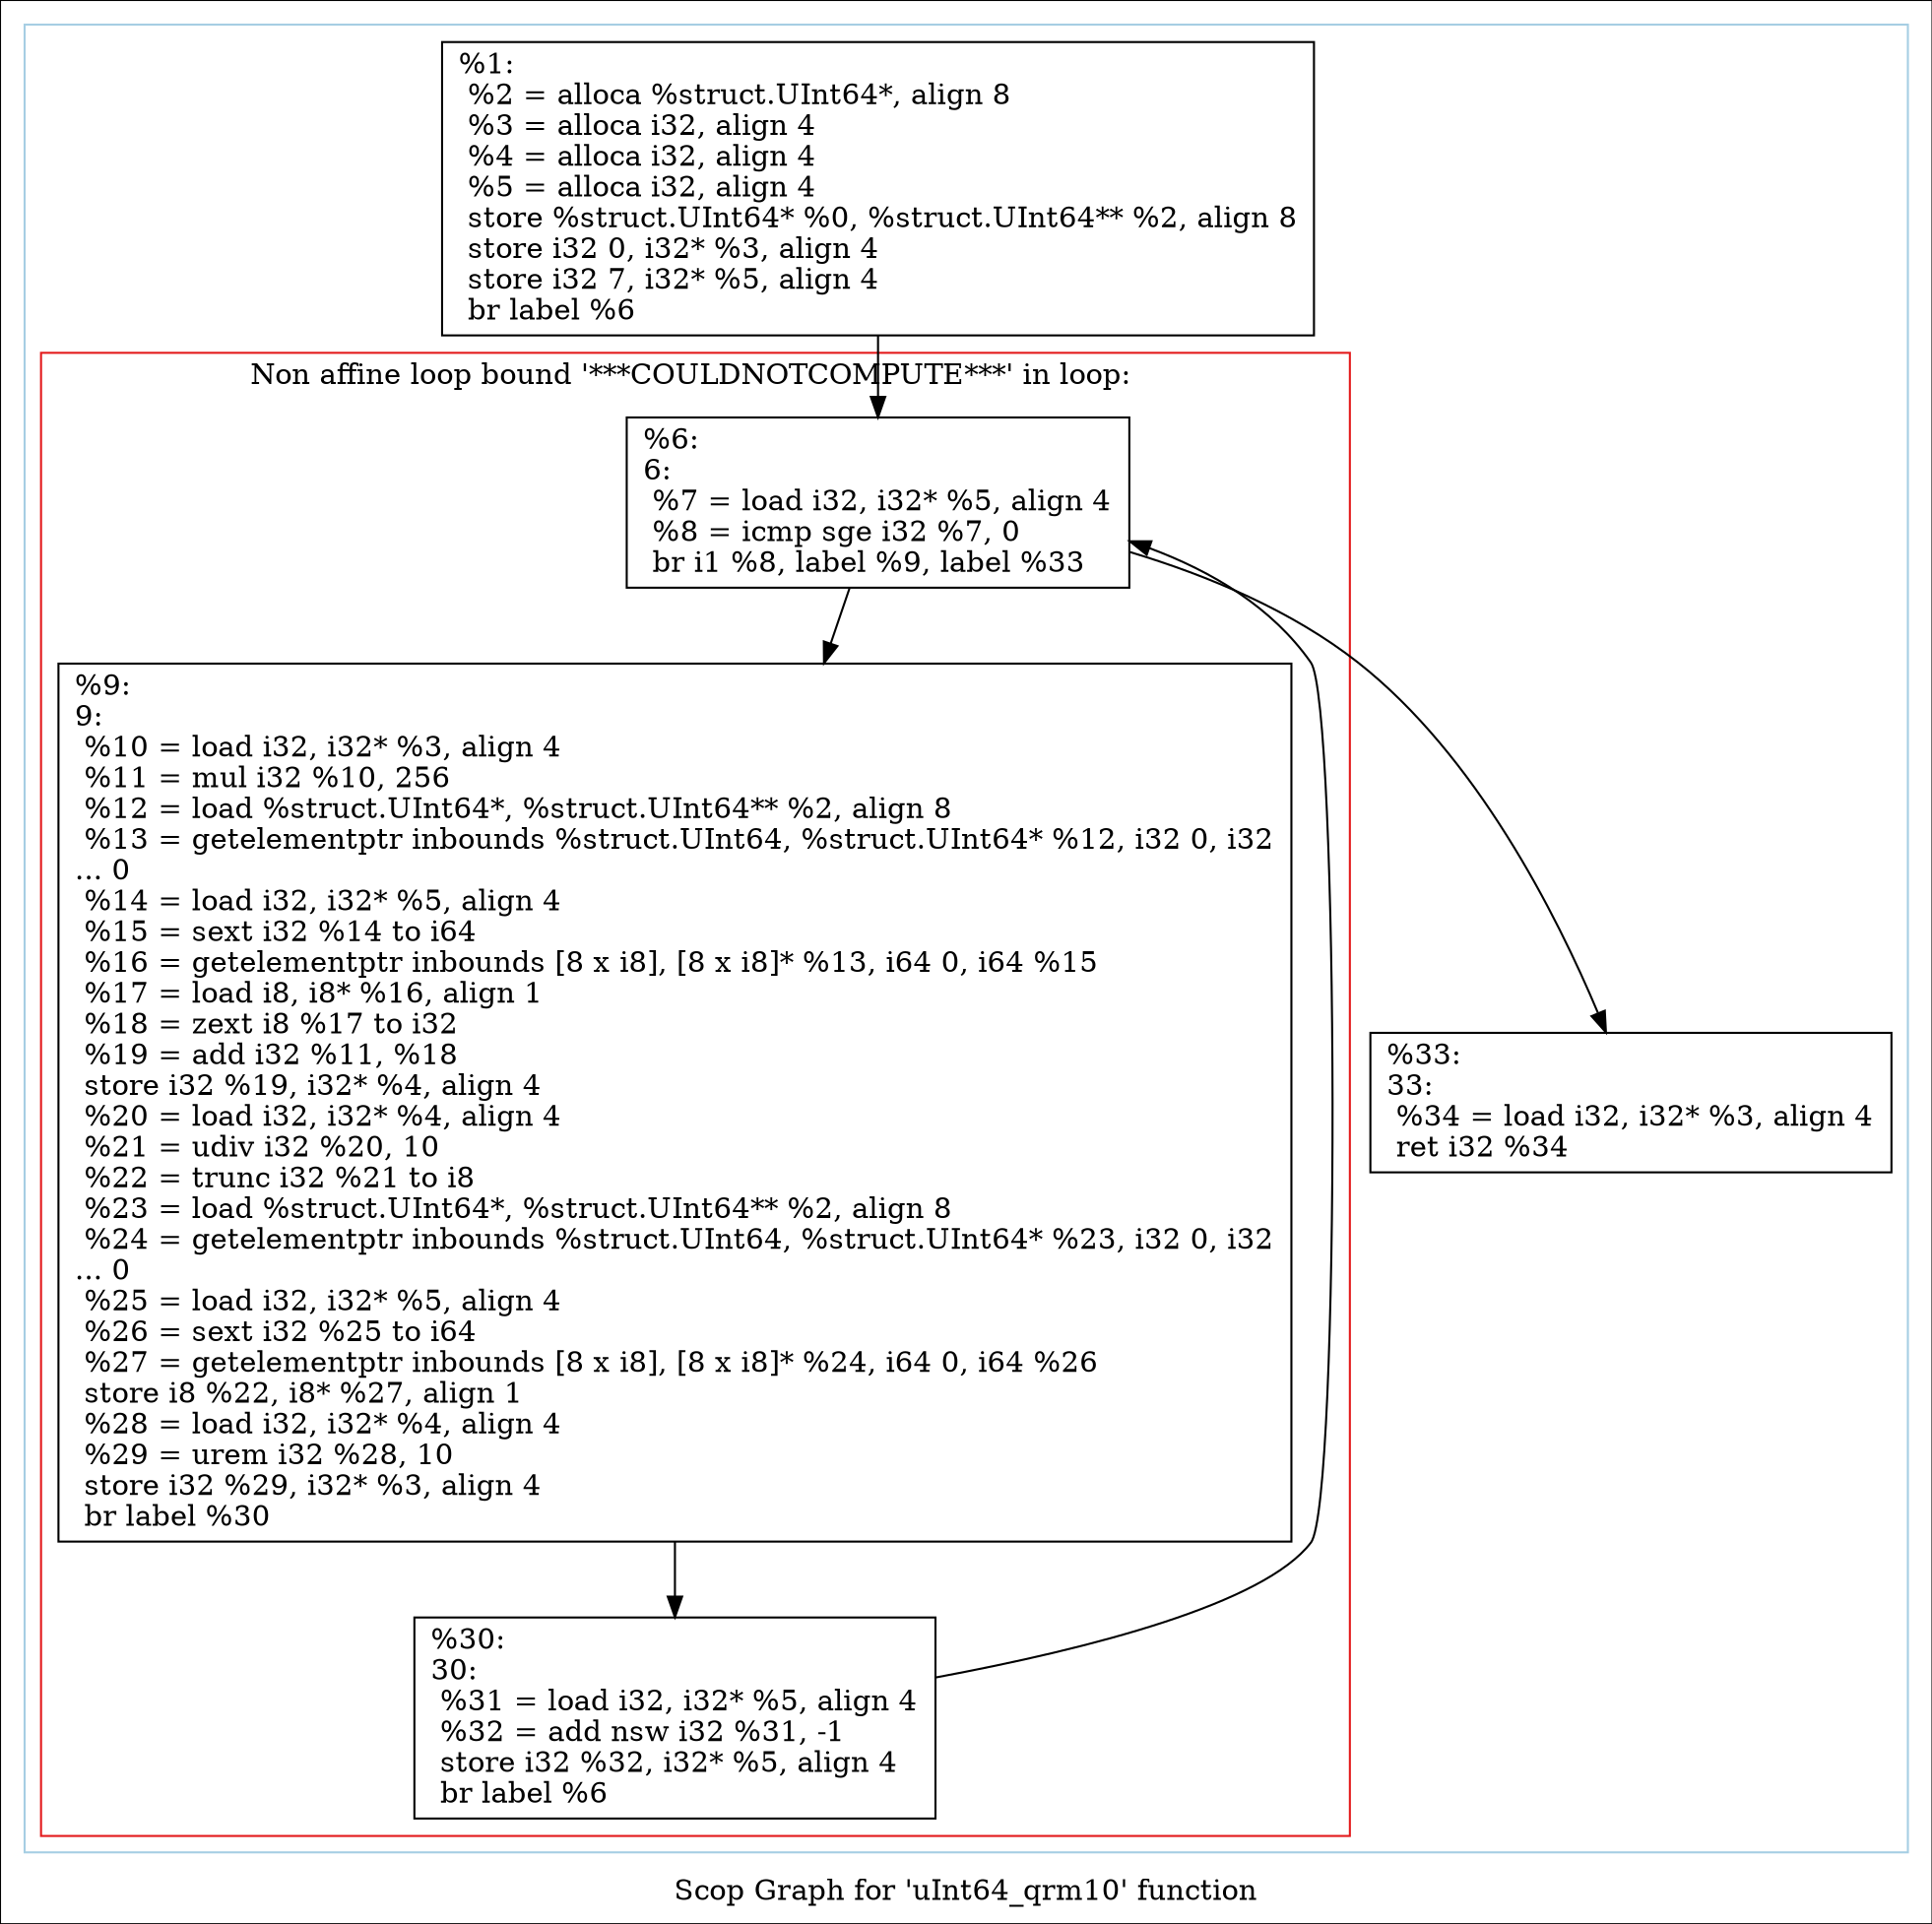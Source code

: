 digraph "Scop Graph for 'uInt64_qrm10' function" {
	label="Scop Graph for 'uInt64_qrm10' function";

	Node0x27f5d60 [shape=record,label="{%1:\l  %2 = alloca %struct.UInt64*, align 8\l  %3 = alloca i32, align 4\l  %4 = alloca i32, align 4\l  %5 = alloca i32, align 4\l  store %struct.UInt64* %0, %struct.UInt64** %2, align 8\l  store i32 0, i32* %3, align 4\l  store i32 7, i32* %5, align 4\l  br label %6\l}"];
	Node0x27f5d60 -> Node0x28bdb40;
	Node0x28bdb40 [shape=record,label="{%6:\l6:                                                \l  %7 = load i32, i32* %5, align 4\l  %8 = icmp sge i32 %7, 0\l  br i1 %8, label %9, label %33\l}"];
	Node0x28bdb40 -> Node0x28ca060;
	Node0x28bdb40 -> Node0x2790790;
	Node0x28ca060 [shape=record,label="{%9:\l9:                                                \l  %10 = load i32, i32* %3, align 4\l  %11 = mul i32 %10, 256\l  %12 = load %struct.UInt64*, %struct.UInt64** %2, align 8\l  %13 = getelementptr inbounds %struct.UInt64, %struct.UInt64* %12, i32 0, i32\l... 0\l  %14 = load i32, i32* %5, align 4\l  %15 = sext i32 %14 to i64\l  %16 = getelementptr inbounds [8 x i8], [8 x i8]* %13, i64 0, i64 %15\l  %17 = load i8, i8* %16, align 1\l  %18 = zext i8 %17 to i32\l  %19 = add i32 %11, %18\l  store i32 %19, i32* %4, align 4\l  %20 = load i32, i32* %4, align 4\l  %21 = udiv i32 %20, 10\l  %22 = trunc i32 %21 to i8\l  %23 = load %struct.UInt64*, %struct.UInt64** %2, align 8\l  %24 = getelementptr inbounds %struct.UInt64, %struct.UInt64* %23, i32 0, i32\l... 0\l  %25 = load i32, i32* %5, align 4\l  %26 = sext i32 %25 to i64\l  %27 = getelementptr inbounds [8 x i8], [8 x i8]* %24, i64 0, i64 %26\l  store i8 %22, i8* %27, align 1\l  %28 = load i32, i32* %4, align 4\l  %29 = urem i32 %28, 10\l  store i32 %29, i32* %3, align 4\l  br label %30\l}"];
	Node0x28ca060 -> Node0x28c7780;
	Node0x28c7780 [shape=record,label="{%30:\l30:                                               \l  %31 = load i32, i32* %5, align 4\l  %32 = add nsw i32 %31, -1\l  store i32 %32, i32* %5, align 4\l  br label %6\l}"];
	Node0x28c7780 -> Node0x28bdb40[constraint=false];
	Node0x2790790 [shape=record,label="{%33:\l33:                                               \l  %34 = load i32, i32* %3, align 4\l  ret i32 %34\l}"];
	colorscheme = "paired12"
        subgraph cluster_0x29723f0 {
          label = "";
          style = solid;
          color = 1
          subgraph cluster_0x2941c60 {
            label = "Non affine loop bound '***COULDNOTCOMPUTE***' in loop: ";
            style = solid;
            color = 6
            Node0x28bdb40;
            Node0x28ca060;
            Node0x28c7780;
          }
          Node0x27f5d60;
          Node0x2790790;
        }
}
